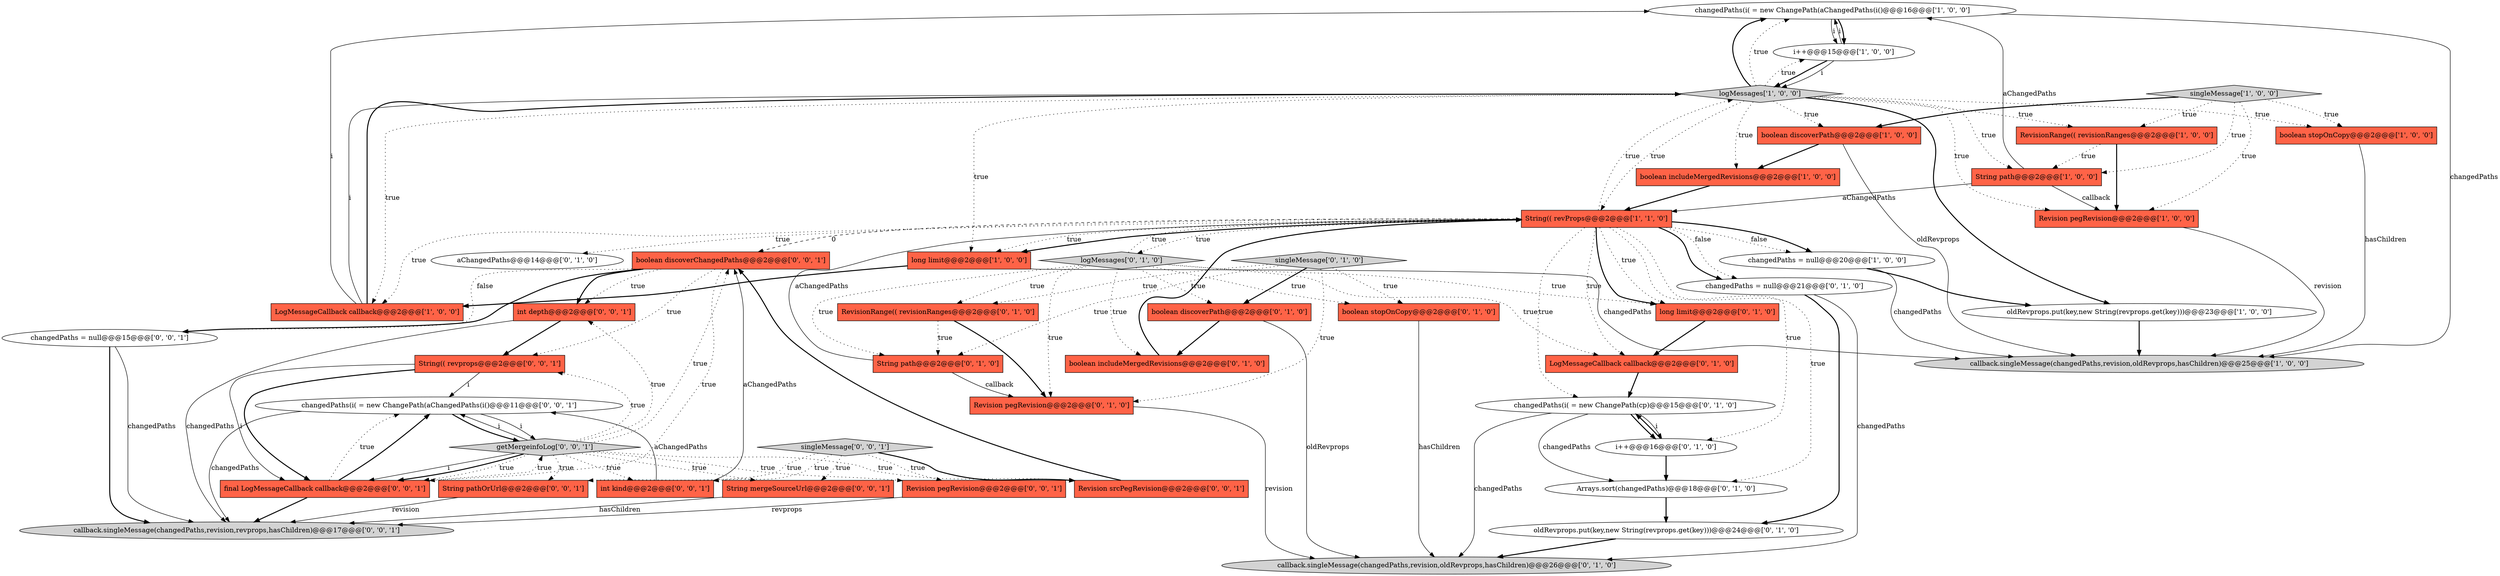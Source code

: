 digraph {
10 [style = filled, label = "changedPaths(i( = new ChangePath(aChangedPaths(i()@@@16@@@['1', '0', '0']", fillcolor = white, shape = ellipse image = "AAA0AAABBB1BBB"];
21 [style = filled, label = "Arrays.sort(changedPaths)@@@18@@@['0', '1', '0']", fillcolor = white, shape = ellipse image = "AAA0AAABBB2BBB"];
11 [style = filled, label = "long limit@@@2@@@['1', '0', '0']", fillcolor = tomato, shape = box image = "AAA0AAABBB1BBB"];
13 [style = filled, label = "boolean includeMergedRevisions@@@2@@@['1', '0', '0']", fillcolor = tomato, shape = box image = "AAA0AAABBB1BBB"];
9 [style = filled, label = "changedPaths = null@@@20@@@['1', '0', '0']", fillcolor = white, shape = ellipse image = "AAA0AAABBB1BBB"];
18 [style = filled, label = "RevisionRange(( revisionRanges@@@2@@@['0', '1', '0']", fillcolor = tomato, shape = box image = "AAA0AAABBB2BBB"];
42 [style = filled, label = "getMergeinfoLog['0', '0', '1']", fillcolor = lightgray, shape = diamond image = "AAA0AAABBB3BBB"];
7 [style = filled, label = "String(( revProps@@@2@@@['1', '1', '0']", fillcolor = tomato, shape = box image = "AAA0AAABBB1BBB"];
4 [style = filled, label = "logMessages['1', '0', '0']", fillcolor = lightgray, shape = diamond image = "AAA0AAABBB1BBB"];
15 [style = filled, label = "boolean stopOnCopy@@@2@@@['1', '0', '0']", fillcolor = tomato, shape = box image = "AAA0AAABBB1BBB"];
17 [style = filled, label = "String path@@@2@@@['0', '1', '0']", fillcolor = tomato, shape = box image = "AAA0AAABBB2BBB"];
44 [style = filled, label = "changedPaths = null@@@15@@@['0', '0', '1']", fillcolor = white, shape = ellipse image = "AAA0AAABBB3BBB"];
33 [style = filled, label = "changedPaths(i( = new ChangePath(aChangedPaths(i()@@@11@@@['0', '0', '1']", fillcolor = white, shape = ellipse image = "AAA0AAABBB3BBB"];
19 [style = filled, label = "long limit@@@2@@@['0', '1', '0']", fillcolor = tomato, shape = box image = "AAA0AAABBB2BBB"];
0 [style = filled, label = "Revision pegRevision@@@2@@@['1', '0', '0']", fillcolor = tomato, shape = box image = "AAA0AAABBB1BBB"];
28 [style = filled, label = "LogMessageCallback callback@@@2@@@['0', '1', '0']", fillcolor = tomato, shape = box image = "AAA0AAABBB2BBB"];
22 [style = filled, label = "boolean discoverPath@@@2@@@['0', '1', '0']", fillcolor = tomato, shape = box image = "AAA0AAABBB2BBB"];
6 [style = filled, label = "singleMessage['1', '0', '0']", fillcolor = lightgray, shape = diamond image = "AAA0AAABBB1BBB"];
26 [style = filled, label = "singleMessage['0', '1', '0']", fillcolor = lightgray, shape = diamond image = "AAA0AAABBB2BBB"];
39 [style = filled, label = "Revision pegRevision@@@2@@@['0', '0', '1']", fillcolor = tomato, shape = box image = "AAA0AAABBB3BBB"];
24 [style = filled, label = "oldRevprops.put(key,new String(revprops.get(key)))@@@24@@@['0', '1', '0']", fillcolor = white, shape = ellipse image = "AAA0AAABBB2BBB"];
2 [style = filled, label = "RevisionRange(( revisionRanges@@@2@@@['1', '0', '0']", fillcolor = tomato, shape = box image = "AAA0AAABBB1BBB"];
37 [style = filled, label = "singleMessage['0', '0', '1']", fillcolor = lightgray, shape = diamond image = "AAA0AAABBB3BBB"];
29 [style = filled, label = "changedPaths = null@@@21@@@['0', '1', '0']", fillcolor = white, shape = ellipse image = "AAA0AAABBB2BBB"];
8 [style = filled, label = "oldRevprops.put(key,new String(revprops.get(key)))@@@23@@@['1', '0', '0']", fillcolor = white, shape = ellipse image = "AAA0AAABBB1BBB"];
31 [style = filled, label = "callback.singleMessage(changedPaths,revision,oldRevprops,hasChildren)@@@26@@@['0', '1', '0']", fillcolor = lightgray, shape = ellipse image = "AAA0AAABBB2BBB"];
40 [style = filled, label = "boolean discoverChangedPaths@@@2@@@['0', '0', '1']", fillcolor = tomato, shape = box image = "AAA0AAABBB3BBB"];
14 [style = filled, label = "callback.singleMessage(changedPaths,revision,oldRevprops,hasChildren)@@@25@@@['1', '0', '0']", fillcolor = lightgray, shape = ellipse image = "AAA0AAABBB1BBB"];
32 [style = filled, label = "boolean stopOnCopy@@@2@@@['0', '1', '0']", fillcolor = tomato, shape = box image = "AAA0AAABBB2BBB"];
38 [style = filled, label = "String pathOrUrl@@@2@@@['0', '0', '1']", fillcolor = tomato, shape = box image = "AAA0AAABBB3BBB"];
36 [style = filled, label = "int depth@@@2@@@['0', '0', '1']", fillcolor = tomato, shape = box image = "AAA0AAABBB3BBB"];
25 [style = filled, label = "aChangedPaths@@@14@@@['0', '1', '0']", fillcolor = white, shape = ellipse image = "AAA0AAABBB2BBB"];
1 [style = filled, label = "String path@@@2@@@['1', '0', '0']", fillcolor = tomato, shape = box image = "AAA0AAABBB1BBB"];
23 [style = filled, label = "boolean includeMergedRevisions@@@2@@@['0', '1', '0']", fillcolor = tomato, shape = box image = "AAA0AAABBB2BBB"];
34 [style = filled, label = "String mergeSourceUrl@@@2@@@['0', '0', '1']", fillcolor = tomato, shape = box image = "AAA0AAABBB3BBB"];
20 [style = filled, label = "i++@@@16@@@['0', '1', '0']", fillcolor = white, shape = ellipse image = "AAA0AAABBB2BBB"];
41 [style = filled, label = "final LogMessageCallback callback@@@2@@@['0', '0', '1']", fillcolor = tomato, shape = box image = "AAA0AAABBB3BBB"];
43 [style = filled, label = "callback.singleMessage(changedPaths,revision,revprops,hasChildren)@@@17@@@['0', '0', '1']", fillcolor = lightgray, shape = ellipse image = "AAA0AAABBB3BBB"];
45 [style = filled, label = "Revision srcPegRevision@@@2@@@['0', '0', '1']", fillcolor = tomato, shape = box image = "AAA0AAABBB3BBB"];
5 [style = filled, label = "LogMessageCallback callback@@@2@@@['1', '0', '0']", fillcolor = tomato, shape = box image = "AAA0AAABBB1BBB"];
30 [style = filled, label = "logMessages['0', '1', '0']", fillcolor = lightgray, shape = diamond image = "AAA0AAABBB2BBB"];
3 [style = filled, label = "i++@@@15@@@['1', '0', '0']", fillcolor = white, shape = ellipse image = "AAA0AAABBB1BBB"];
27 [style = filled, label = "changedPaths(i( = new ChangePath(cp)@@@15@@@['0', '1', '0']", fillcolor = white, shape = ellipse image = "AAA0AAABBB2BBB"];
46 [style = filled, label = "String(( revprops@@@2@@@['0', '0', '1']", fillcolor = tomato, shape = box image = "AAA0AAABBB3BBB"];
16 [style = filled, label = "Revision pegRevision@@@2@@@['0', '1', '0']", fillcolor = tomato, shape = box image = "AAA0AAABBB2BBB"];
12 [style = filled, label = "boolean discoverPath@@@2@@@['1', '0', '0']", fillcolor = tomato, shape = box image = "AAA0AAABBB1BBB"];
35 [style = filled, label = "int kind@@@2@@@['0', '0', '1']", fillcolor = tomato, shape = box image = "AAA0AAABBB3BBB"];
20->27 [style = bold, label=""];
30->19 [style = dotted, label="true"];
8->14 [style = bold, label=""];
30->16 [style = dotted, label="true"];
19->28 [style = bold, label=""];
46->41 [style = solid, label="i"];
4->12 [style = dotted, label="true"];
4->7 [style = dotted, label="true"];
12->14 [style = solid, label="oldRevprops"];
5->10 [style = solid, label="i"];
4->8 [style = bold, label=""];
7->11 [style = bold, label=""];
4->0 [style = dotted, label="true"];
10->3 [style = bold, label=""];
41->33 [style = dotted, label="true"];
26->16 [style = dotted, label="true"];
42->40 [style = dotted, label="true"];
36->46 [style = bold, label=""];
36->43 [style = solid, label="changedPaths"];
7->29 [style = bold, label=""];
6->12 [style = bold, label=""];
4->5 [style = dotted, label="true"];
7->19 [style = bold, label=""];
7->29 [style = dotted, label="false"];
42->39 [style = dotted, label="true"];
15->14 [style = solid, label="hasChildren"];
17->16 [style = solid, label="callback"];
26->22 [style = bold, label=""];
9->14 [style = solid, label="changedPaths"];
44->43 [style = bold, label=""];
42->34 [style = dotted, label="true"];
7->9 [style = bold, label=""];
30->17 [style = dotted, label="true"];
1->0 [style = solid, label="callback"];
22->31 [style = solid, label="oldRevprops"];
3->4 [style = solid, label="i"];
33->42 [style = solid, label="i"];
27->20 [style = bold, label=""];
11->14 [style = solid, label="changedPaths"];
40->41 [style = dotted, label="true"];
12->13 [style = bold, label=""];
30->32 [style = dotted, label="true"];
7->5 [style = dotted, label="true"];
6->0 [style = dotted, label="true"];
10->14 [style = solid, label="changedPaths"];
28->27 [style = bold, label=""];
2->1 [style = dotted, label="true"];
18->17 [style = dotted, label="true"];
30->18 [style = dotted, label="true"];
39->43 [style = solid, label="revprops"];
37->45 [style = bold, label=""];
16->31 [style = solid, label="revision"];
3->10 [style = solid, label="i"];
7->25 [style = dotted, label="true"];
46->41 [style = bold, label=""];
42->41 [style = solid, label="i"];
1->10 [style = solid, label="aChangedPaths"];
4->13 [style = dotted, label="true"];
37->35 [style = dotted, label="true"];
7->30 [style = dotted, label="true"];
26->17 [style = dotted, label="true"];
30->23 [style = dotted, label="true"];
38->43 [style = solid, label="revision"];
0->14 [style = solid, label="revision"];
37->34 [style = dotted, label="true"];
7->4 [style = dotted, label="true"];
30->28 [style = dotted, label="true"];
7->21 [style = dotted, label="true"];
45->40 [style = bold, label=""];
4->3 [style = dotted, label="true"];
41->33 [style = bold, label=""];
40->44 [style = dotted, label="false"];
10->3 [style = solid, label="i"];
34->43 [style = solid, label="hasChildren"];
37->39 [style = dotted, label="true"];
5->4 [style = solid, label="i"];
6->1 [style = dotted, label="true"];
4->11 [style = dotted, label="true"];
32->31 [style = solid, label="hasChildren"];
4->1 [style = dotted, label="true"];
7->27 [style = dotted, label="true"];
42->35 [style = dotted, label="true"];
5->4 [style = bold, label=""];
7->11 [style = dotted, label="true"];
27->21 [style = solid, label="changedPaths"];
37->38 [style = dotted, label="true"];
42->46 [style = dotted, label="true"];
42->41 [style = bold, label=""];
7->28 [style = dotted, label="true"];
24->31 [style = bold, label=""];
42->36 [style = dotted, label="true"];
18->16 [style = bold, label=""];
30->7 [style = dotted, label="true"];
41->42 [style = dotted, label="true"];
4->10 [style = bold, label=""];
26->32 [style = dotted, label="true"];
2->0 [style = bold, label=""];
42->41 [style = dotted, label="true"];
40->36 [style = dotted, label="true"];
3->4 [style = bold, label=""];
7->40 [style = dashed, label="0"];
11->5 [style = bold, label=""];
4->2 [style = dotted, label="true"];
46->33 [style = solid, label="i"];
7->19 [style = dotted, label="true"];
13->7 [style = bold, label=""];
29->31 [style = solid, label="changedPaths"];
42->45 [style = dotted, label="true"];
35->33 [style = solid, label="aChangedPaths"];
27->31 [style = solid, label="changedPaths"];
40->36 [style = bold, label=""];
17->7 [style = solid, label="aChangedPaths"];
40->46 [style = dotted, label="true"];
4->10 [style = dotted, label="true"];
41->43 [style = bold, label=""];
35->40 [style = solid, label="aChangedPaths"];
7->9 [style = dotted, label="false"];
26->18 [style = dotted, label="true"];
21->24 [style = bold, label=""];
33->43 [style = solid, label="changedPaths"];
30->22 [style = dotted, label="true"];
40->44 [style = bold, label=""];
20->21 [style = bold, label=""];
4->15 [style = dotted, label="true"];
1->7 [style = solid, label="aChangedPaths"];
42->38 [style = dotted, label="true"];
27->20 [style = solid, label="i"];
23->7 [style = bold, label=""];
44->43 [style = solid, label="changedPaths"];
42->33 [style = solid, label="i"];
22->23 [style = bold, label=""];
6->2 [style = dotted, label="true"];
9->8 [style = bold, label=""];
29->24 [style = bold, label=""];
7->20 [style = dotted, label="true"];
6->15 [style = dotted, label="true"];
33->42 [style = bold, label=""];
}
